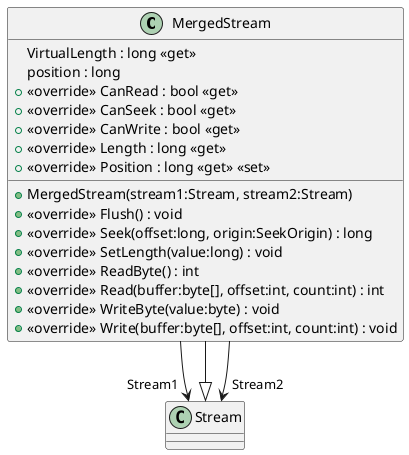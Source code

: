 @startuml
class MergedStream {
    VirtualLength : long <<get>>
    position : long
    + MergedStream(stream1:Stream, stream2:Stream)
    + <<override>> Flush() : void
    + <<override>> Seek(offset:long, origin:SeekOrigin) : long
    + <<override>> SetLength(value:long) : void
    + <<override>> ReadByte() : int
    + <<override>> Read(buffer:byte[], offset:int, count:int) : int
    + <<override>> WriteByte(value:byte) : void
    + <<override>> Write(buffer:byte[], offset:int, count:int) : void
    + <<override>> CanRead : bool <<get>>
    + <<override>> CanSeek : bool <<get>>
    + <<override>> CanWrite : bool <<get>>
    + <<override>> Length : long <<get>>
    + <<override>> Position : long <<get>> <<set>>
}
Stream <|-- MergedStream
MergedStream --> "Stream1" Stream
MergedStream --> "Stream2" Stream
@enduml
